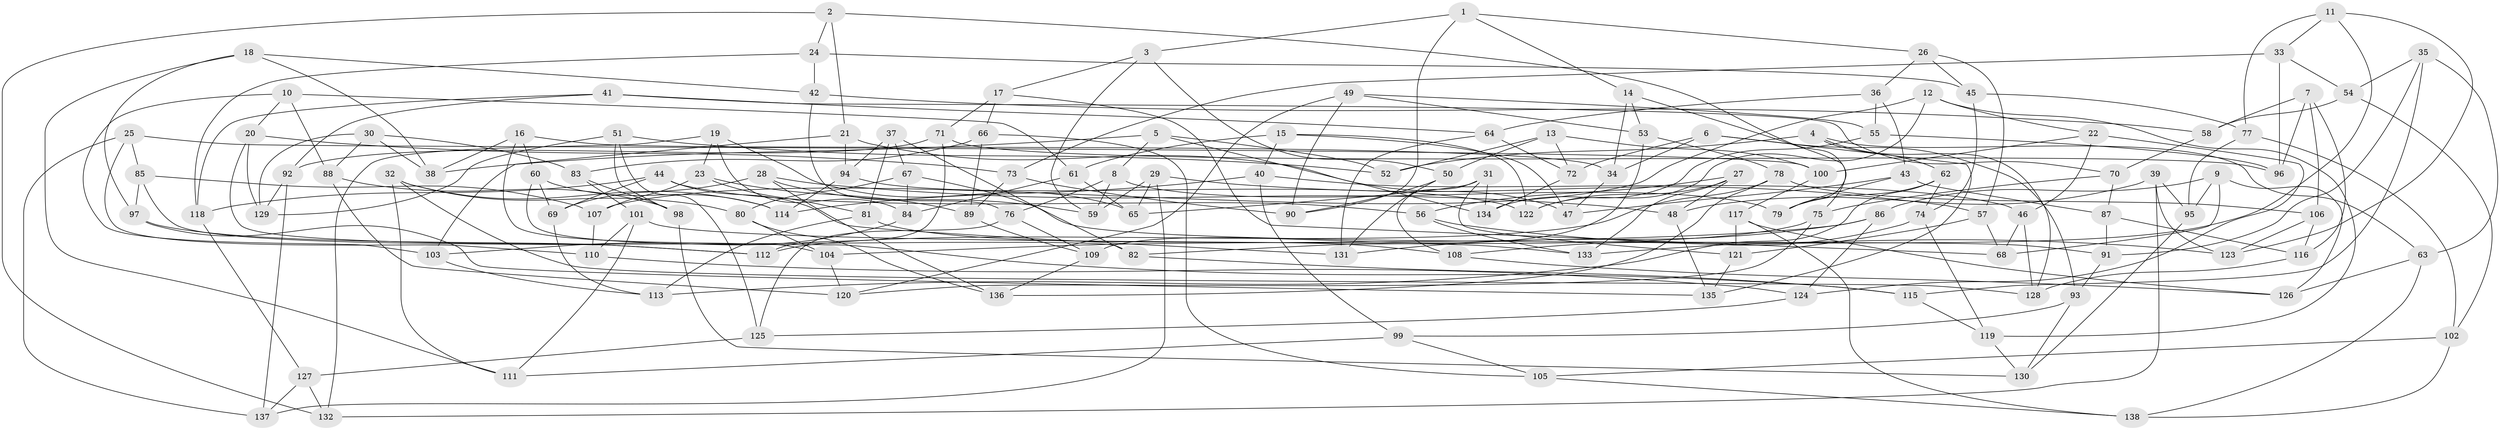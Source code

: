 // coarse degree distribution, {6: 0.46153846153846156, 4: 0.45054945054945056, 5: 0.054945054945054944, 3: 0.03296703296703297}
// Generated by graph-tools (version 1.1) at 2025/24/03/03/25 07:24:30]
// undirected, 138 vertices, 276 edges
graph export_dot {
graph [start="1"]
  node [color=gray90,style=filled];
  1;
  2;
  3;
  4;
  5;
  6;
  7;
  8;
  9;
  10;
  11;
  12;
  13;
  14;
  15;
  16;
  17;
  18;
  19;
  20;
  21;
  22;
  23;
  24;
  25;
  26;
  27;
  28;
  29;
  30;
  31;
  32;
  33;
  34;
  35;
  36;
  37;
  38;
  39;
  40;
  41;
  42;
  43;
  44;
  45;
  46;
  47;
  48;
  49;
  50;
  51;
  52;
  53;
  54;
  55;
  56;
  57;
  58;
  59;
  60;
  61;
  62;
  63;
  64;
  65;
  66;
  67;
  68;
  69;
  70;
  71;
  72;
  73;
  74;
  75;
  76;
  77;
  78;
  79;
  80;
  81;
  82;
  83;
  84;
  85;
  86;
  87;
  88;
  89;
  90;
  91;
  92;
  93;
  94;
  95;
  96;
  97;
  98;
  99;
  100;
  101;
  102;
  103;
  104;
  105;
  106;
  107;
  108;
  109;
  110;
  111;
  112;
  113;
  114;
  115;
  116;
  117;
  118;
  119;
  120;
  121;
  122;
  123;
  124;
  125;
  126;
  127;
  128;
  129;
  130;
  131;
  132;
  133;
  134;
  135;
  136;
  137;
  138;
  1 -- 14;
  1 -- 26;
  1 -- 3;
  1 -- 90;
  2 -- 24;
  2 -- 132;
  2 -- 21;
  2 -- 79;
  3 -- 50;
  3 -- 17;
  3 -- 59;
  4 -- 63;
  4 -- 62;
  4 -- 128;
  4 -- 52;
  5 -- 134;
  5 -- 8;
  5 -- 52;
  5 -- 38;
  6 -- 34;
  6 -- 135;
  6 -- 72;
  6 -- 93;
  7 -- 58;
  7 -- 106;
  7 -- 116;
  7 -- 96;
  8 -- 76;
  8 -- 79;
  8 -- 59;
  9 -- 86;
  9 -- 68;
  9 -- 95;
  9 -- 126;
  10 -- 61;
  10 -- 20;
  10 -- 103;
  10 -- 88;
  11 -- 133;
  11 -- 123;
  11 -- 77;
  11 -- 33;
  12 -- 22;
  12 -- 122;
  12 -- 107;
  12 -- 119;
  13 -- 72;
  13 -- 100;
  13 -- 50;
  13 -- 52;
  14 -- 53;
  14 -- 75;
  14 -- 34;
  15 -- 40;
  15 -- 61;
  15 -- 47;
  15 -- 122;
  16 -- 34;
  16 -- 38;
  16 -- 60;
  16 -- 104;
  17 -- 71;
  17 -- 68;
  17 -- 66;
  18 -- 111;
  18 -- 97;
  18 -- 38;
  18 -- 42;
  19 -- 84;
  19 -- 65;
  19 -- 23;
  19 -- 132;
  20 -- 73;
  20 -- 129;
  20 -- 82;
  21 -- 47;
  21 -- 103;
  21 -- 94;
  22 -- 124;
  22 -- 100;
  22 -- 46;
  23 -- 89;
  23 -- 107;
  23 -- 81;
  24 -- 42;
  24 -- 45;
  24 -- 118;
  25 -- 110;
  25 -- 100;
  25 -- 137;
  25 -- 85;
  26 -- 36;
  26 -- 45;
  26 -- 57;
  27 -- 122;
  27 -- 56;
  27 -- 133;
  27 -- 48;
  28 -- 59;
  28 -- 136;
  28 -- 48;
  28 -- 69;
  29 -- 65;
  29 -- 59;
  29 -- 57;
  29 -- 137;
  30 -- 83;
  30 -- 88;
  30 -- 38;
  30 -- 129;
  31 -- 134;
  31 -- 108;
  31 -- 121;
  31 -- 65;
  32 -- 111;
  32 -- 114;
  32 -- 80;
  32 -- 128;
  33 -- 54;
  33 -- 96;
  33 -- 73;
  34 -- 47;
  35 -- 63;
  35 -- 91;
  35 -- 54;
  35 -- 115;
  36 -- 43;
  36 -- 64;
  36 -- 55;
  37 -- 81;
  37 -- 94;
  37 -- 82;
  37 -- 67;
  39 -- 123;
  39 -- 48;
  39 -- 132;
  39 -- 95;
  40 -- 46;
  40 -- 99;
  40 -- 114;
  41 -- 118;
  41 -- 92;
  41 -- 70;
  41 -- 64;
  42 -- 76;
  42 -- 58;
  43 -- 47;
  43 -- 79;
  43 -- 87;
  44 -- 69;
  44 -- 118;
  44 -- 131;
  44 -- 56;
  45 -- 74;
  45 -- 77;
  46 -- 68;
  46 -- 128;
  48 -- 135;
  49 -- 90;
  49 -- 120;
  49 -- 55;
  49 -- 53;
  50 -- 131;
  50 -- 90;
  51 -- 129;
  51 -- 52;
  51 -- 98;
  51 -- 125;
  53 -- 78;
  53 -- 109;
  54 -- 102;
  54 -- 58;
  55 -- 134;
  55 -- 96;
  56 -- 133;
  56 -- 123;
  57 -- 121;
  57 -- 68;
  58 -- 70;
  60 -- 69;
  60 -- 114;
  60 -- 115;
  61 -- 84;
  61 -- 65;
  62 -- 113;
  62 -- 79;
  62 -- 74;
  63 -- 126;
  63 -- 138;
  64 -- 72;
  64 -- 131;
  66 -- 89;
  66 -- 105;
  66 -- 83;
  67 -- 84;
  67 -- 91;
  67 -- 80;
  69 -- 113;
  70 -- 75;
  70 -- 87;
  71 -- 112;
  71 -- 96;
  71 -- 92;
  72 -- 134;
  73 -- 89;
  73 -- 90;
  74 -- 119;
  74 -- 108;
  75 -- 82;
  75 -- 120;
  76 -- 125;
  76 -- 109;
  77 -- 95;
  77 -- 102;
  78 -- 106;
  78 -- 112;
  78 -- 136;
  80 -- 104;
  80 -- 136;
  81 -- 113;
  81 -- 108;
  82 -- 115;
  83 -- 98;
  83 -- 101;
  84 -- 103;
  85 -- 107;
  85 -- 112;
  85 -- 97;
  86 -- 104;
  86 -- 131;
  86 -- 124;
  87 -- 116;
  87 -- 91;
  88 -- 98;
  88 -- 120;
  89 -- 109;
  91 -- 93;
  92 -- 137;
  92 -- 129;
  93 -- 99;
  93 -- 130;
  94 -- 114;
  94 -- 122;
  95 -- 130;
  97 -- 135;
  97 -- 112;
  98 -- 130;
  99 -- 105;
  99 -- 111;
  100 -- 117;
  101 -- 110;
  101 -- 133;
  101 -- 111;
  102 -- 138;
  102 -- 105;
  103 -- 113;
  104 -- 120;
  105 -- 138;
  106 -- 123;
  106 -- 116;
  107 -- 110;
  108 -- 126;
  109 -- 136;
  110 -- 124;
  115 -- 119;
  116 -- 128;
  117 -- 121;
  117 -- 126;
  117 -- 138;
  118 -- 127;
  119 -- 130;
  121 -- 135;
  124 -- 125;
  125 -- 127;
  127 -- 132;
  127 -- 137;
}
